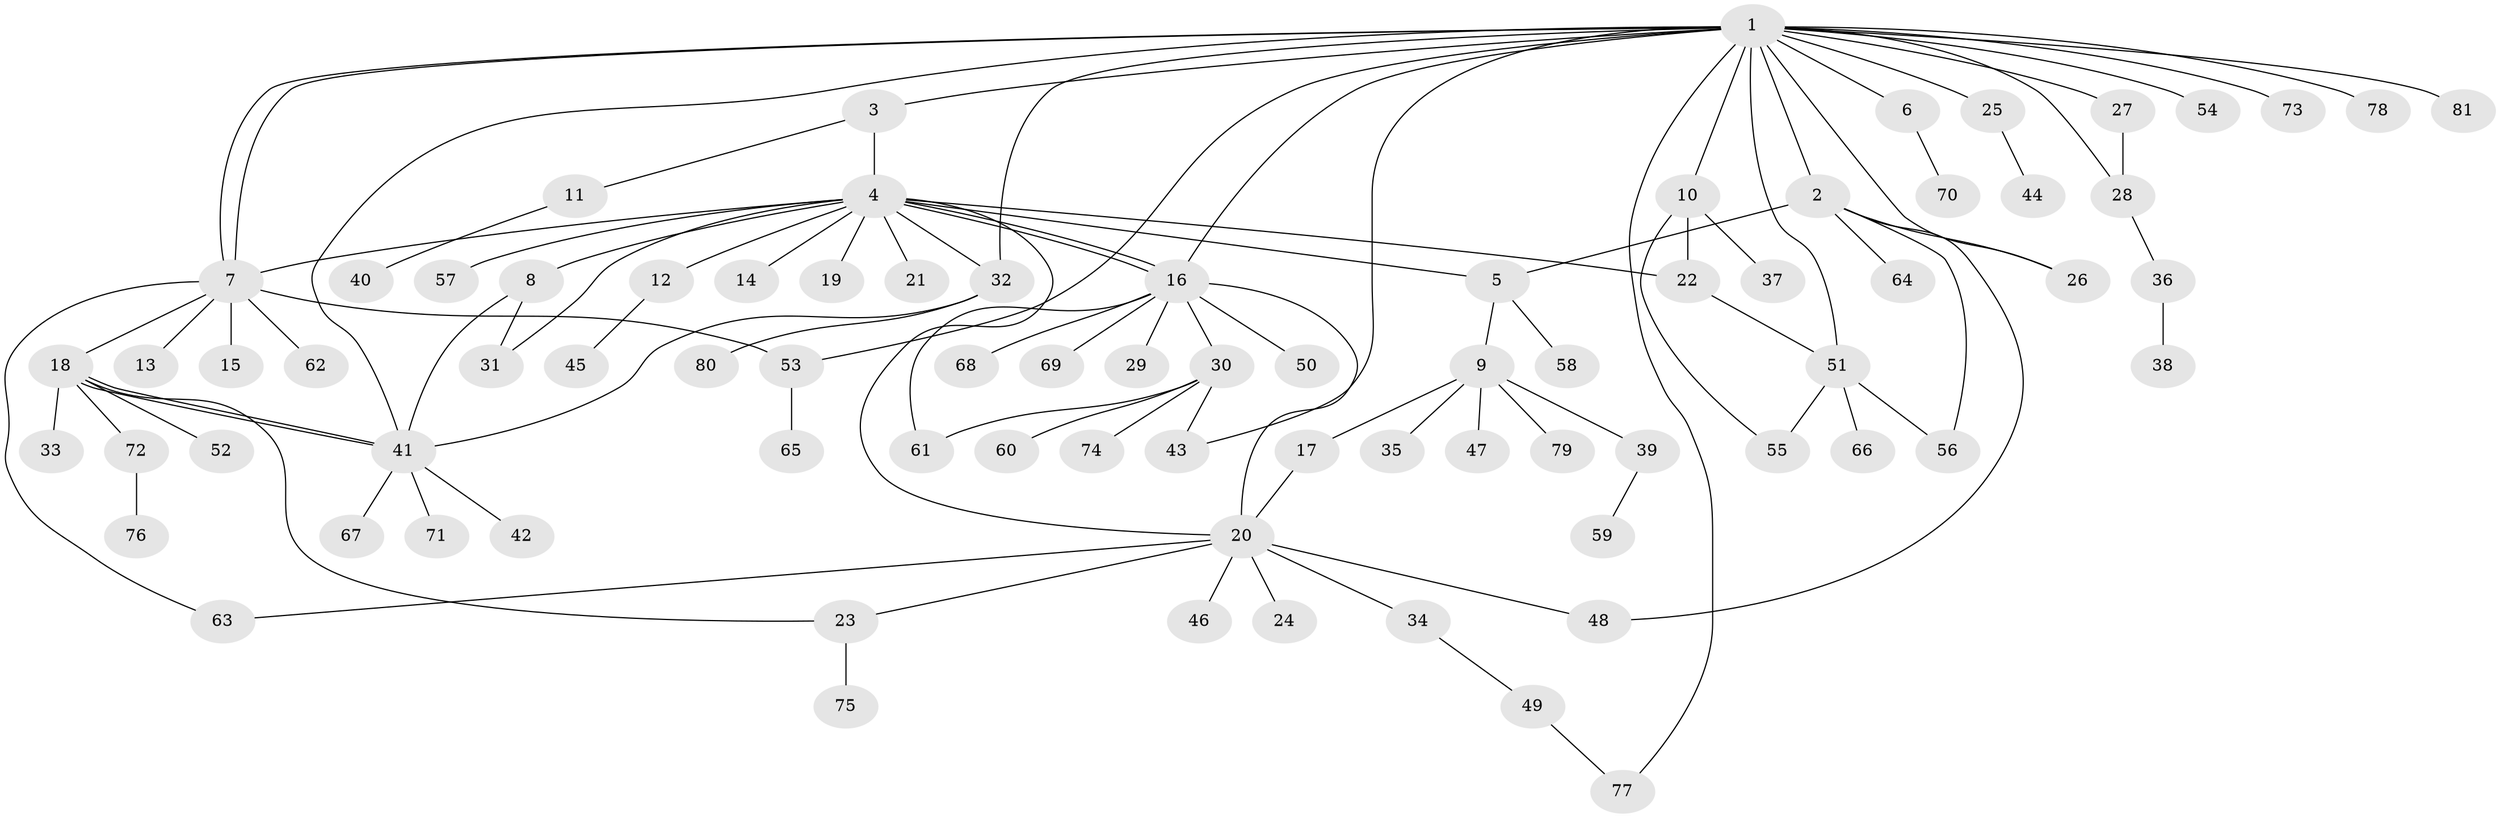 // Generated by graph-tools (version 1.1) at 2025/01/03/09/25 03:01:50]
// undirected, 81 vertices, 106 edges
graph export_dot {
graph [start="1"]
  node [color=gray90,style=filled];
  1;
  2;
  3;
  4;
  5;
  6;
  7;
  8;
  9;
  10;
  11;
  12;
  13;
  14;
  15;
  16;
  17;
  18;
  19;
  20;
  21;
  22;
  23;
  24;
  25;
  26;
  27;
  28;
  29;
  30;
  31;
  32;
  33;
  34;
  35;
  36;
  37;
  38;
  39;
  40;
  41;
  42;
  43;
  44;
  45;
  46;
  47;
  48;
  49;
  50;
  51;
  52;
  53;
  54;
  55;
  56;
  57;
  58;
  59;
  60;
  61;
  62;
  63;
  64;
  65;
  66;
  67;
  68;
  69;
  70;
  71;
  72;
  73;
  74;
  75;
  76;
  77;
  78;
  79;
  80;
  81;
  1 -- 2;
  1 -- 3;
  1 -- 6;
  1 -- 7;
  1 -- 7;
  1 -- 10;
  1 -- 16;
  1 -- 25;
  1 -- 26;
  1 -- 27;
  1 -- 28;
  1 -- 32;
  1 -- 41;
  1 -- 43;
  1 -- 51;
  1 -- 53;
  1 -- 54;
  1 -- 73;
  1 -- 77;
  1 -- 78;
  1 -- 81;
  2 -- 5;
  2 -- 26;
  2 -- 48;
  2 -- 56;
  2 -- 64;
  3 -- 4;
  3 -- 11;
  4 -- 5;
  4 -- 7;
  4 -- 8;
  4 -- 12;
  4 -- 14;
  4 -- 16;
  4 -- 16;
  4 -- 19;
  4 -- 20;
  4 -- 21;
  4 -- 22;
  4 -- 31;
  4 -- 32;
  4 -- 57;
  5 -- 9;
  5 -- 58;
  6 -- 70;
  7 -- 13;
  7 -- 15;
  7 -- 18;
  7 -- 53;
  7 -- 62;
  7 -- 63;
  8 -- 31;
  8 -- 41;
  9 -- 17;
  9 -- 35;
  9 -- 39;
  9 -- 47;
  9 -- 79;
  10 -- 22;
  10 -- 37;
  10 -- 55;
  11 -- 40;
  12 -- 45;
  16 -- 20;
  16 -- 29;
  16 -- 30;
  16 -- 50;
  16 -- 61;
  16 -- 68;
  16 -- 69;
  17 -- 20;
  18 -- 23;
  18 -- 33;
  18 -- 41;
  18 -- 41;
  18 -- 52;
  18 -- 72;
  20 -- 23;
  20 -- 24;
  20 -- 34;
  20 -- 46;
  20 -- 48;
  20 -- 63;
  22 -- 51;
  23 -- 75;
  25 -- 44;
  27 -- 28;
  28 -- 36;
  30 -- 43;
  30 -- 60;
  30 -- 61;
  30 -- 74;
  32 -- 41;
  32 -- 80;
  34 -- 49;
  36 -- 38;
  39 -- 59;
  41 -- 42;
  41 -- 67;
  41 -- 71;
  49 -- 77;
  51 -- 55;
  51 -- 56;
  51 -- 66;
  53 -- 65;
  72 -- 76;
}
